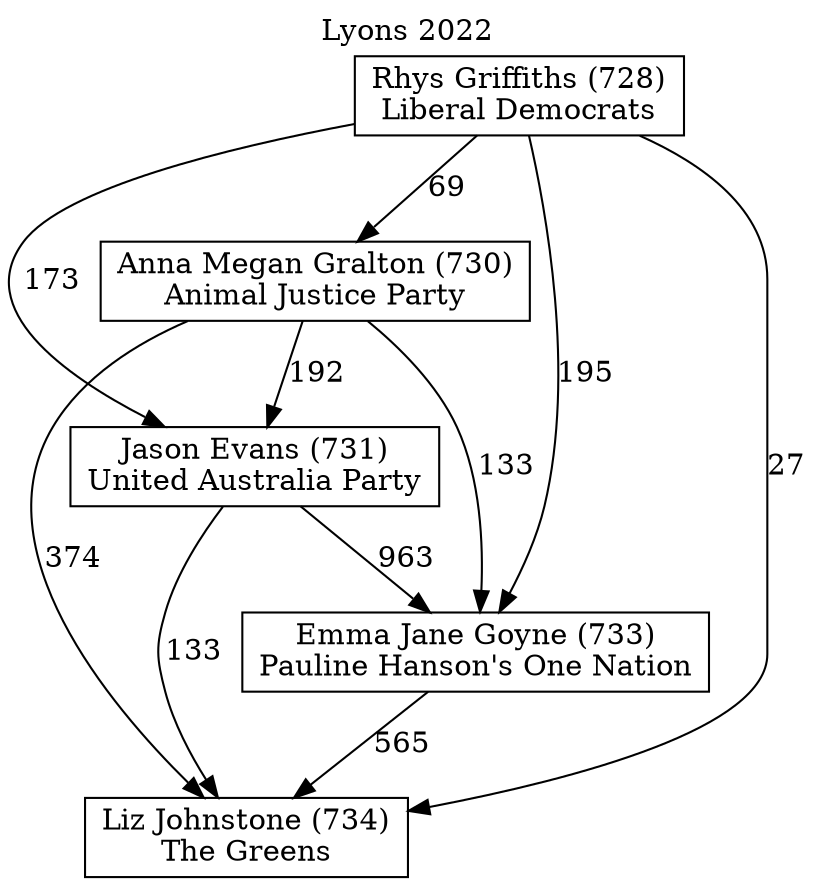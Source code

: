// House preference flow
digraph "Liz Johnstone (734)_Lyons_2022" {
	graph [label="Lyons 2022" labelloc=t mclimit=10]
	node [shape=box]
	"Anna Megan Gralton (730)" [label="Anna Megan Gralton (730)
Animal Justice Party"]
	"Emma Jane Goyne (733)" [label="Emma Jane Goyne (733)
Pauline Hanson's One Nation"]
	"Jason Evans (731)" [label="Jason Evans (731)
United Australia Party"]
	"Liz Johnstone (734)" [label="Liz Johnstone (734)
The Greens"]
	"Rhys Griffiths (728)" [label="Rhys Griffiths (728)
Liberal Democrats"]
	"Anna Megan Gralton (730)" -> "Emma Jane Goyne (733)" [label=133]
	"Anna Megan Gralton (730)" -> "Jason Evans (731)" [label=192]
	"Anna Megan Gralton (730)" -> "Liz Johnstone (734)" [label=374]
	"Emma Jane Goyne (733)" -> "Liz Johnstone (734)" [label=565]
	"Jason Evans (731)" -> "Emma Jane Goyne (733)" [label=963]
	"Jason Evans (731)" -> "Liz Johnstone (734)" [label=133]
	"Rhys Griffiths (728)" -> "Anna Megan Gralton (730)" [label=69]
	"Rhys Griffiths (728)" -> "Emma Jane Goyne (733)" [label=195]
	"Rhys Griffiths (728)" -> "Jason Evans (731)" [label=173]
	"Rhys Griffiths (728)" -> "Liz Johnstone (734)" [label=27]
}
